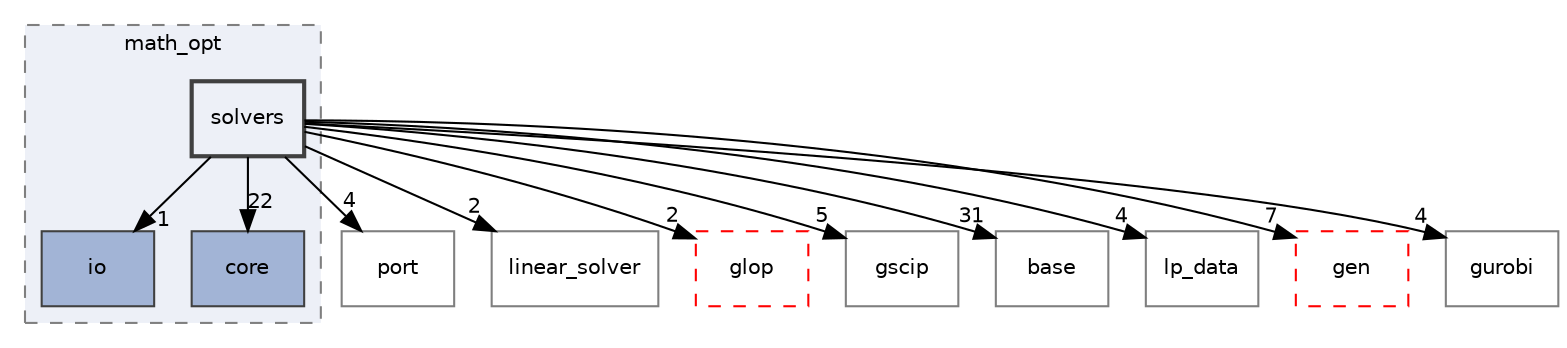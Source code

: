 digraph "solvers"
{
 // LATEX_PDF_SIZE
  edge [fontname="Helvetica",fontsize="10",labelfontname="Helvetica",labelfontsize="10"];
  node [fontname="Helvetica",fontsize="10",shape=record];
  compound=true
  subgraph clusterdir_1defc00030ff81d309105e053121082f {
    graph [ bgcolor="#edf0f7", pencolor="grey50", style="filled,dashed,", label="math_opt", fontname="Helvetica", fontsize="10", URL="dir_1defc00030ff81d309105e053121082f.html"]
  dir_4d7c648e40ee0b5f305e13a998004c47 [shape=box, label="io", style="filled,", fillcolor="#a2b4d6", color="grey25", URL="dir_4d7c648e40ee0b5f305e13a998004c47.html"];
  dir_d5b95ec3710e8b09bb3a6564ed5074d8 [shape=box, label="core", style="filled,", fillcolor="#a2b4d6", color="grey25", URL="dir_d5b95ec3710e8b09bb3a6564ed5074d8.html"];
  dir_6a51feaf2b7f0a1d5cfa932e9ba3d2cd [shape=box, label="solvers", style="filled,bold,", fillcolor="#edf0f7", color="grey25", URL="dir_6a51feaf2b7f0a1d5cfa932e9ba3d2cd.html"];
  }
  dir_1d809996d73818785b8e0bc2ff6c7fae [shape=box, label="port", style="", fillcolor="#edf0f7", color="grey50", URL="dir_1d809996d73818785b8e0bc2ff6c7fae.html"];
  dir_4d3a5a688e4550f3d7725aaa5ab9c27b [shape=box, label="linear_solver", style="", fillcolor="#edf0f7", color="grey50", URL="dir_4d3a5a688e4550f3d7725aaa5ab9c27b.html"];
  dir_747248fa8ec2ebcb4d8ad85ced34db0b [shape=box, label="glop", style="dashed,", fillcolor="#edf0f7", color="red", URL="dir_747248fa8ec2ebcb4d8ad85ced34db0b.html"];
  dir_7ebe005d782fae78e581b12d74364053 [shape=box, label="gscip", style="", fillcolor="#edf0f7", color="grey50", URL="dir_7ebe005d782fae78e581b12d74364053.html"];
  dir_8f9dc966244f4c6e9b2fa0dee1e4ef1a [shape=box, label="base", style="", fillcolor="#edf0f7", color="grey50", URL="dir_8f9dc966244f4c6e9b2fa0dee1e4ef1a.html"];
  dir_903a7ff076ee7f01be86992fe717fc82 [shape=box, label="lp_data", style="", fillcolor="#edf0f7", color="grey50", URL="dir_903a7ff076ee7f01be86992fe717fc82.html"];
  dir_b2c6d49957bf5d0c7726edb4b829cd4d [shape=box, label="gen", style="dashed,", fillcolor="#edf0f7", color="red", URL="dir_b2c6d49957bf5d0c7726edb4b829cd4d.html"];
  dir_ca966d537abd5424901cf1273891b331 [shape=box, label="gurobi", style="", fillcolor="#edf0f7", color="grey50", URL="dir_ca966d537abd5424901cf1273891b331.html"];
  dir_6a51feaf2b7f0a1d5cfa932e9ba3d2cd->dir_1d809996d73818785b8e0bc2ff6c7fae [headlabel="4", labeldistance=1.5 headhref="dir_000037_000030.html"];
  dir_6a51feaf2b7f0a1d5cfa932e9ba3d2cd->dir_4d3a5a688e4550f3d7725aaa5ab9c27b [headlabel="2", labeldistance=1.5 headhref="dir_000037_000023.html"];
  dir_6a51feaf2b7f0a1d5cfa932e9ba3d2cd->dir_4d7c648e40ee0b5f305e13a998004c47 [headlabel="1", labeldistance=1.5 headhref="dir_000037_000021.html"];
  dir_6a51feaf2b7f0a1d5cfa932e9ba3d2cd->dir_747248fa8ec2ebcb4d8ad85ced34db0b [headlabel="2", labeldistance=1.5 headhref="dir_000037_000013.html"];
  dir_6a51feaf2b7f0a1d5cfa932e9ba3d2cd->dir_7ebe005d782fae78e581b12d74364053 [headlabel="5", labeldistance=1.5 headhref="dir_000037_000017.html"];
  dir_6a51feaf2b7f0a1d5cfa932e9ba3d2cd->dir_8f9dc966244f4c6e9b2fa0dee1e4ef1a [headlabel="31", labeldistance=1.5 headhref="dir_000037_000002.html"];
  dir_6a51feaf2b7f0a1d5cfa932e9ba3d2cd->dir_903a7ff076ee7f01be86992fe717fc82 [headlabel="4", labeldistance=1.5 headhref="dir_000037_000024.html"];
  dir_6a51feaf2b7f0a1d5cfa932e9ba3d2cd->dir_b2c6d49957bf5d0c7726edb4b829cd4d [headlabel="7", labeldistance=1.5 headhref="dir_000037_000011.html"];
  dir_6a51feaf2b7f0a1d5cfa932e9ba3d2cd->dir_ca966d537abd5424901cf1273891b331 [headlabel="4", labeldistance=1.5 headhref="dir_000037_000018.html"];
  dir_6a51feaf2b7f0a1d5cfa932e9ba3d2cd->dir_d5b95ec3710e8b09bb3a6564ed5074d8 [headlabel="22", labeldistance=1.5 headhref="dir_000037_000007.html"];
}
